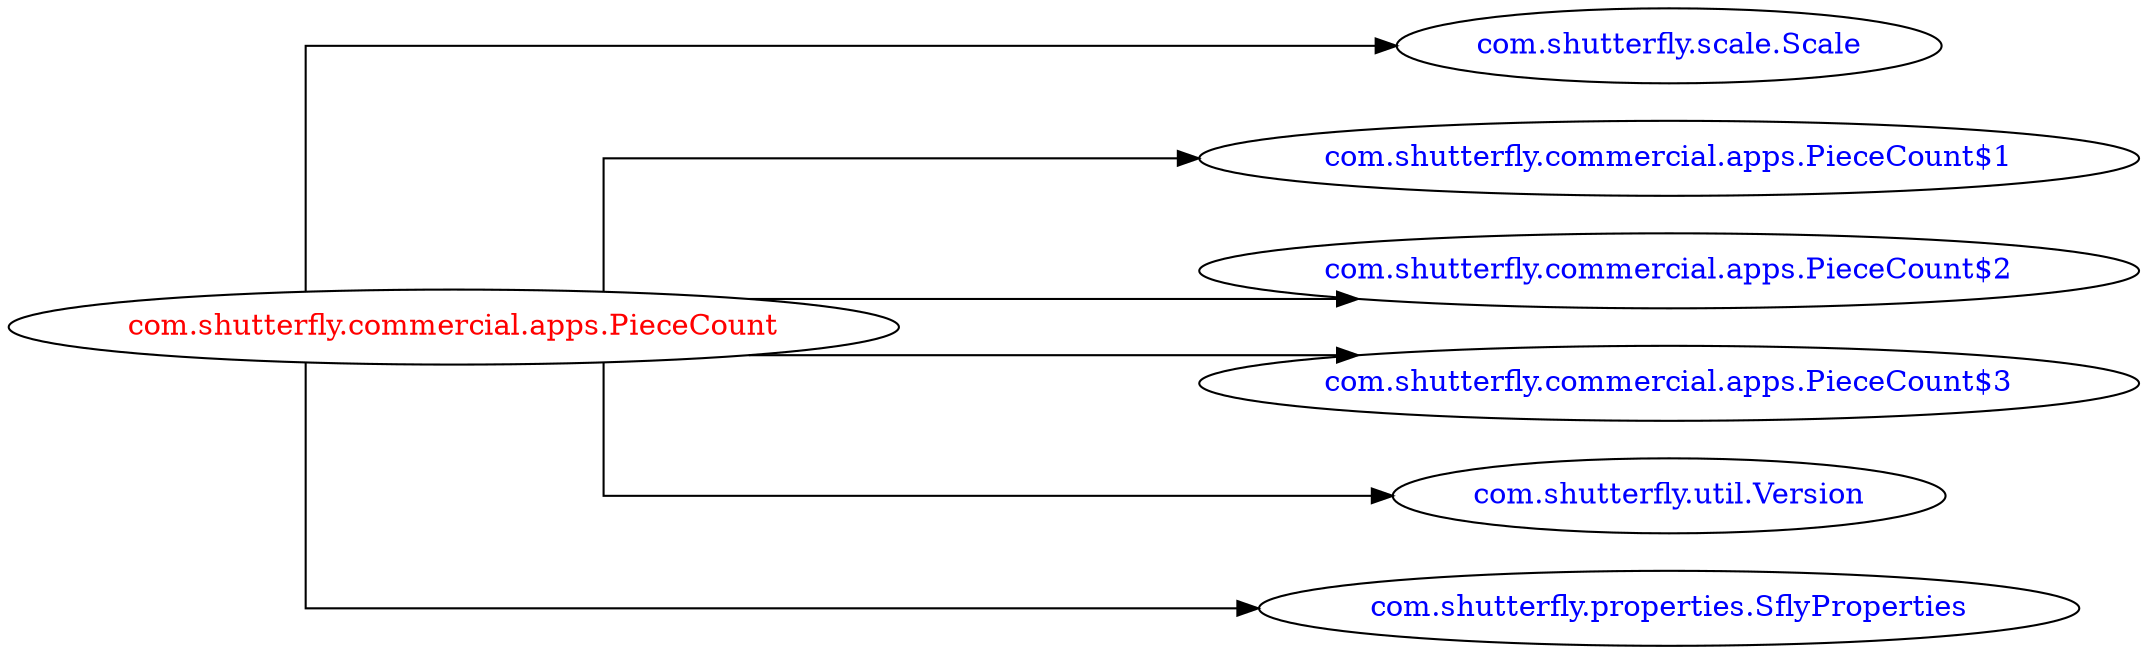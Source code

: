 digraph dependencyGraph {
 concentrate=true;
 ranksep="2.0";
 rankdir="LR"; 
 splines="ortho";
"com.shutterfly.commercial.apps.PieceCount" [fontcolor="red"];
"com.shutterfly.scale.Scale" [ fontcolor="blue" ];
"com.shutterfly.commercial.apps.PieceCount"->"com.shutterfly.scale.Scale";
"com.shutterfly.commercial.apps.PieceCount$1" [ fontcolor="blue" ];
"com.shutterfly.commercial.apps.PieceCount"->"com.shutterfly.commercial.apps.PieceCount$1";
"com.shutterfly.commercial.apps.PieceCount$2" [ fontcolor="blue" ];
"com.shutterfly.commercial.apps.PieceCount"->"com.shutterfly.commercial.apps.PieceCount$2";
"com.shutterfly.commercial.apps.PieceCount$3" [ fontcolor="blue" ];
"com.shutterfly.commercial.apps.PieceCount"->"com.shutterfly.commercial.apps.PieceCount$3";
"com.shutterfly.util.Version" [ fontcolor="blue" ];
"com.shutterfly.commercial.apps.PieceCount"->"com.shutterfly.util.Version";
"com.shutterfly.properties.SflyProperties" [ fontcolor="blue" ];
"com.shutterfly.commercial.apps.PieceCount"->"com.shutterfly.properties.SflyProperties";
}
